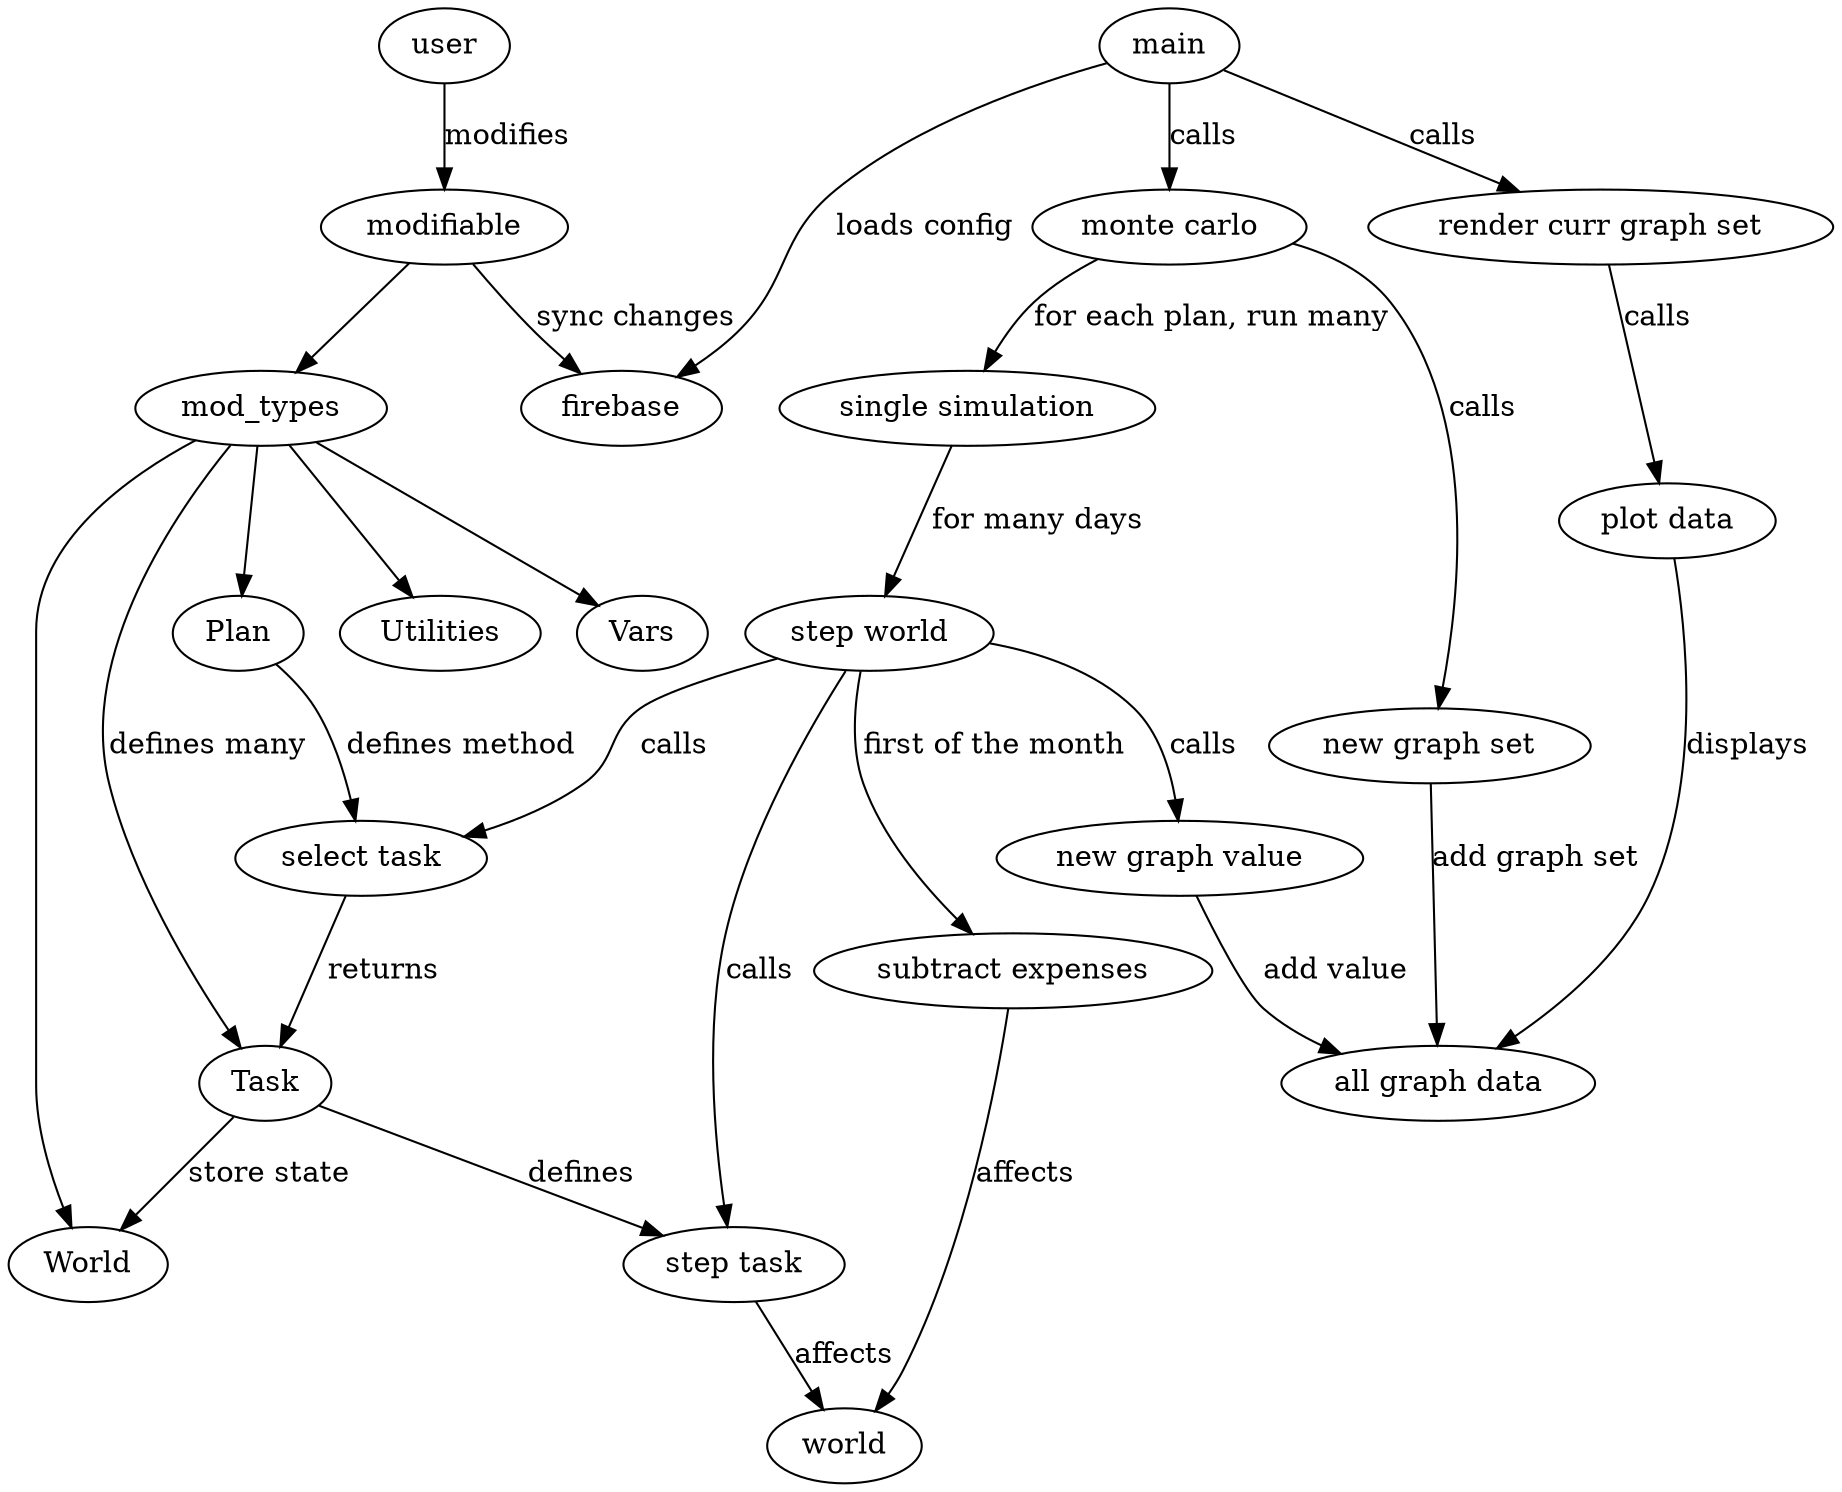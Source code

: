 digraph G {
    "main" -> firebase [label="loads config"]
    "main" -> "monte carlo" [label="calls"]
    "main" -> "render curr graph set" [label="calls"]
    "render curr graph set" -> "plot data" [label="calls"]
    "monte carlo" -> "new graph set" [label="calls"]

    "monte carlo" -> "single simulation" [label="for each plan, run many"]
    "single simulation" -> "step world" [label="for many days"]
    "step world" -> "subtract expenses" [label="first of the month"]
    "step world" -> "select task" [label="calls"]
    "step world" -> "step task" [label="calls"]

    "Plan" -> "select task" [label="defines method"]
    "select task" -> "Task" [label="returns"]
    "plot data" -> "all graph data" [label="displays"]
    "step world" -> "new graph value" [label="calls"]
    "new graph set" -> "all graph data" [label="add graph set"]
    "new graph value" -> "all graph data" [label="add value"]
    Task -> "step task" [label="defines"]
    "step task" -> world [label="affects"]
    "subtract expenses" -> world [label="affects"]

    "user" -> modifiable [label="modifies"]
    modifiable -> mod_types
    mod_types -> Task [label="defines many"]
    mod_types -> Plan
    mod_types -> World
    mod_types -> Utilities
    mod_types -> Vars
    modifiable -> firebase [label="sync changes"]

    Task -> World [label="store state"]
}
